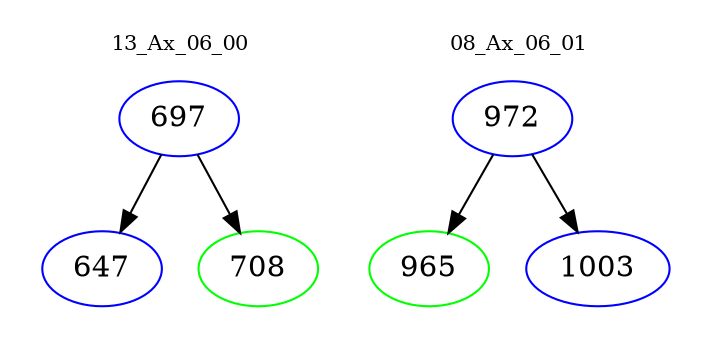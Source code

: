 digraph{
subgraph cluster_0 {
color = white
label = "13_Ax_06_00";
fontsize=10;
T0_697 [label="697", color="blue"]
T0_697 -> T0_647 [color="black"]
T0_647 [label="647", color="blue"]
T0_697 -> T0_708 [color="black"]
T0_708 [label="708", color="green"]
}
subgraph cluster_1 {
color = white
label = "08_Ax_06_01";
fontsize=10;
T1_972 [label="972", color="blue"]
T1_972 -> T1_965 [color="black"]
T1_965 [label="965", color="green"]
T1_972 -> T1_1003 [color="black"]
T1_1003 [label="1003", color="blue"]
}
}
